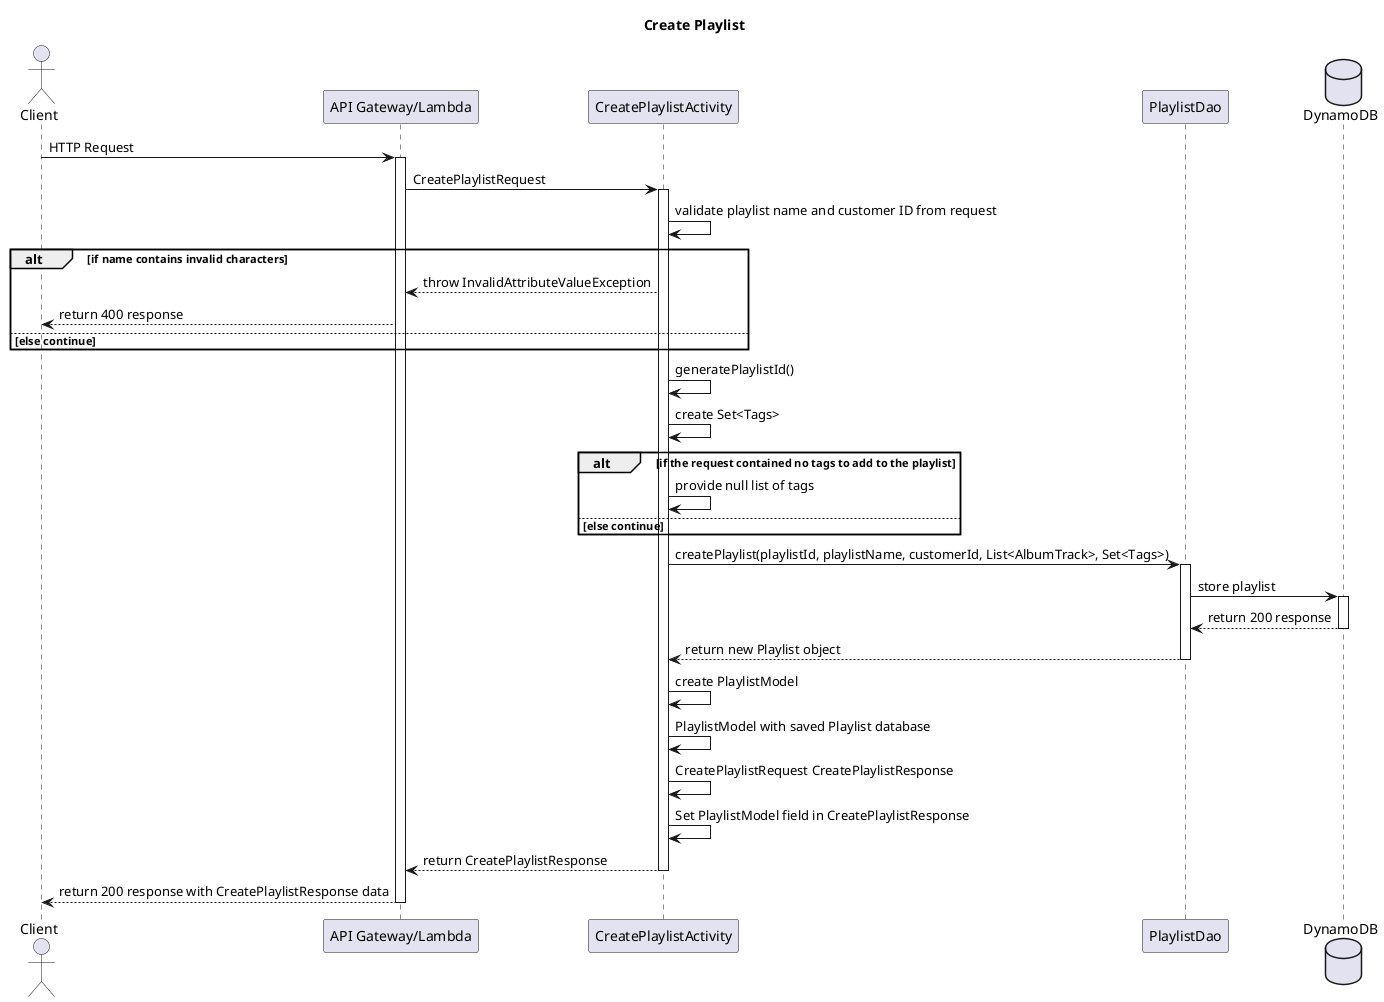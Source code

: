 @startuml

actor "Client" as client
participant "API Gateway/Lambda" as apiGateway
participant "CreatePlaylistActivity" as createPlaylistActivity
participant "PlaylistDao" as playlistDao
database "DynamoDB" as dynamoDB

title Create Playlist

client -> apiGateway : HTTP Request
activate apiGateway

apiGateway -> createPlaylistActivity : CreatePlaylistRequest
activate createPlaylistActivity

createPlaylistActivity -> createPlaylistActivity : validate playlist name and customer ID from request

alt if name contains invalid characters
createPlaylistActivity --> apiGateway : throw InvalidAttributeValueException
apiGateway --> client : return 400 response

else else continue
end

createPlaylistActivity -> createPlaylistActivity : generatePlaylistId()

createPlaylistActivity -> createPlaylistActivity : create Set<Tags>
alt if the request contained no tags to add to the playlist
createPlaylistActivity -> createPlaylistActivity : provide null list of tags

else else continue
end

createPlaylistActivity -> playlistDao : createPlaylist(playlistId, playlistName, customerId, List<AlbumTrack>, Set<Tags>)
activate playlistDao

playlistDao -> dynamoDB : store playlist
activate dynamoDB

dynamoDB --> playlistDao : return 200 response
deactivate dynamoDB

playlistDao --> createPlaylistActivity : return new Playlist object
deactivate playlistDao

createPlaylistActivity -> createPlaylistActivity: create PlaylistModel

createPlaylistActivity -> createPlaylistActivity: PlaylistModel with saved Playlist database

createPlaylistActivity -> createPlaylistActivity: CreatePlaylistRequest CreatePlaylistResponse
createPlaylistActivity -> createPlaylistActivity: Set PlaylistModel field in CreatePlaylistResponse

createPlaylistActivity --> apiGateway : return CreatePlaylistResponse
deactivate createPlaylistActivity

apiGateway --> client : return 200 response with CreatePlaylistResponse data
deactivate apiGateway

@enduml